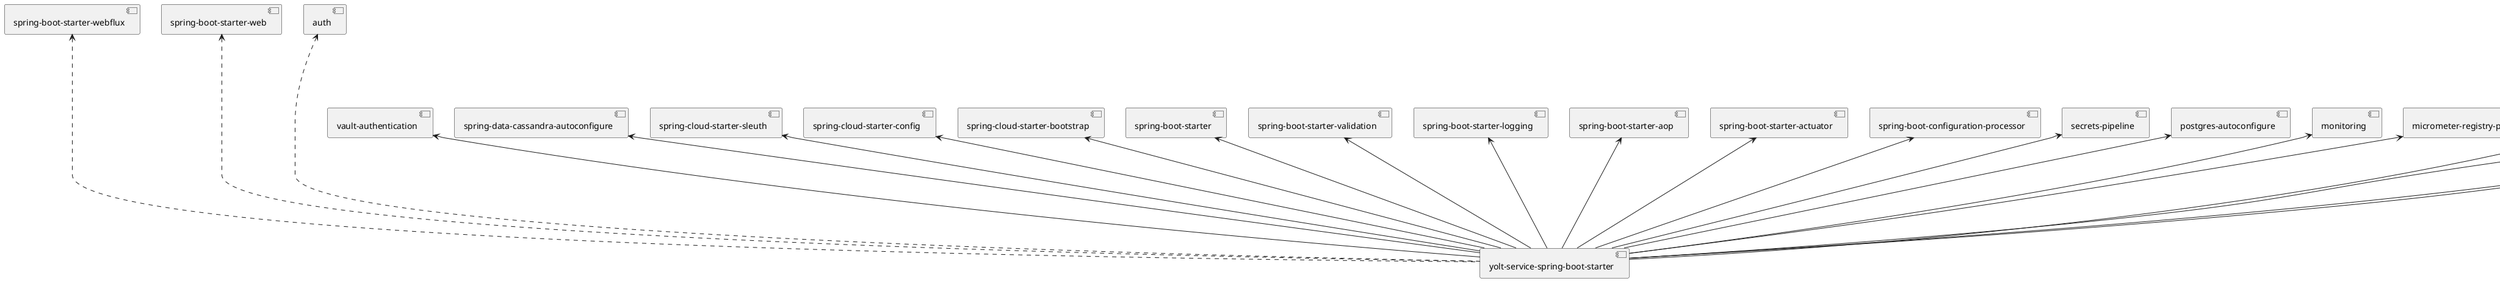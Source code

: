 @startuml
[yolt-service-spring-boot-starter] --up--> [error-handling]
[yolt-service-spring-boot-starter] --up--> [http]
[yolt-service-spring-boot-starter] --up--> [kafka-autoconfigure]
[yolt-service-spring-boot-starter] --up--> [logging]
[yolt-service-spring-boot-starter] --up--> [micrometer-registry-prometheus]
[yolt-service-spring-boot-starter] --up--> [monitoring]
[yolt-service-spring-boot-starter] --up--> [postgres-autoconfigure]
[yolt-service-spring-boot-starter] --up--> [secrets-pipeline]
[yolt-service-spring-boot-starter] --up--> [spring-boot-configuration-processor]
[yolt-service-spring-boot-starter] --up--> [spring-boot-starter-actuator]
[yolt-service-spring-boot-starter] --up--> [spring-boot-starter-aop]
[yolt-service-spring-boot-starter] --up--> [spring-boot-starter-logging]
[yolt-service-spring-boot-starter] --up--> [spring-boot-starter-validation]
[yolt-service-spring-boot-starter] --up--> [spring-boot-starter]
[yolt-service-spring-boot-starter] --up--> [spring-cloud-starter-bootstrap]
[yolt-service-spring-boot-starter] --up--> [spring-cloud-starter-config]
[yolt-service-spring-boot-starter] --up--> [spring-cloud-starter-sleuth]
[yolt-service-spring-boot-starter] --up--> [spring-data-cassandra-autoconfigure]
[yolt-service-spring-boot-starter] --up--> [vault-authentication]
[yolt-service-spring-boot-starter] ...up...> [auth]
[yolt-service-spring-boot-starter] ...up...> [spring-boot-starter-web]
[yolt-service-spring-boot-starter] ...up...> [spring-boot-starter-webflux]
@enduml
